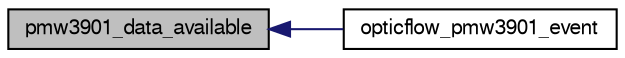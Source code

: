 digraph "pmw3901_data_available"
{
  edge [fontname="FreeSans",fontsize="10",labelfontname="FreeSans",labelfontsize="10"];
  node [fontname="FreeSans",fontsize="10",shape=record];
  rankdir="LR";
  Node1 [label="pmw3901_data_available",height=0.2,width=0.4,color="black", fillcolor="grey75", style="filled", fontcolor="black"];
  Node1 -> Node2 [dir="back",color="midnightblue",fontsize="10",style="solid",fontname="FreeSans"];
  Node2 [label="opticflow_pmw3901_event",height=0.2,width=0.4,color="black", fillcolor="white", style="filled",URL="$opticflow__pmw3901_8h.html#abe5ad65e14456805dca97f78767ef811"];
}
